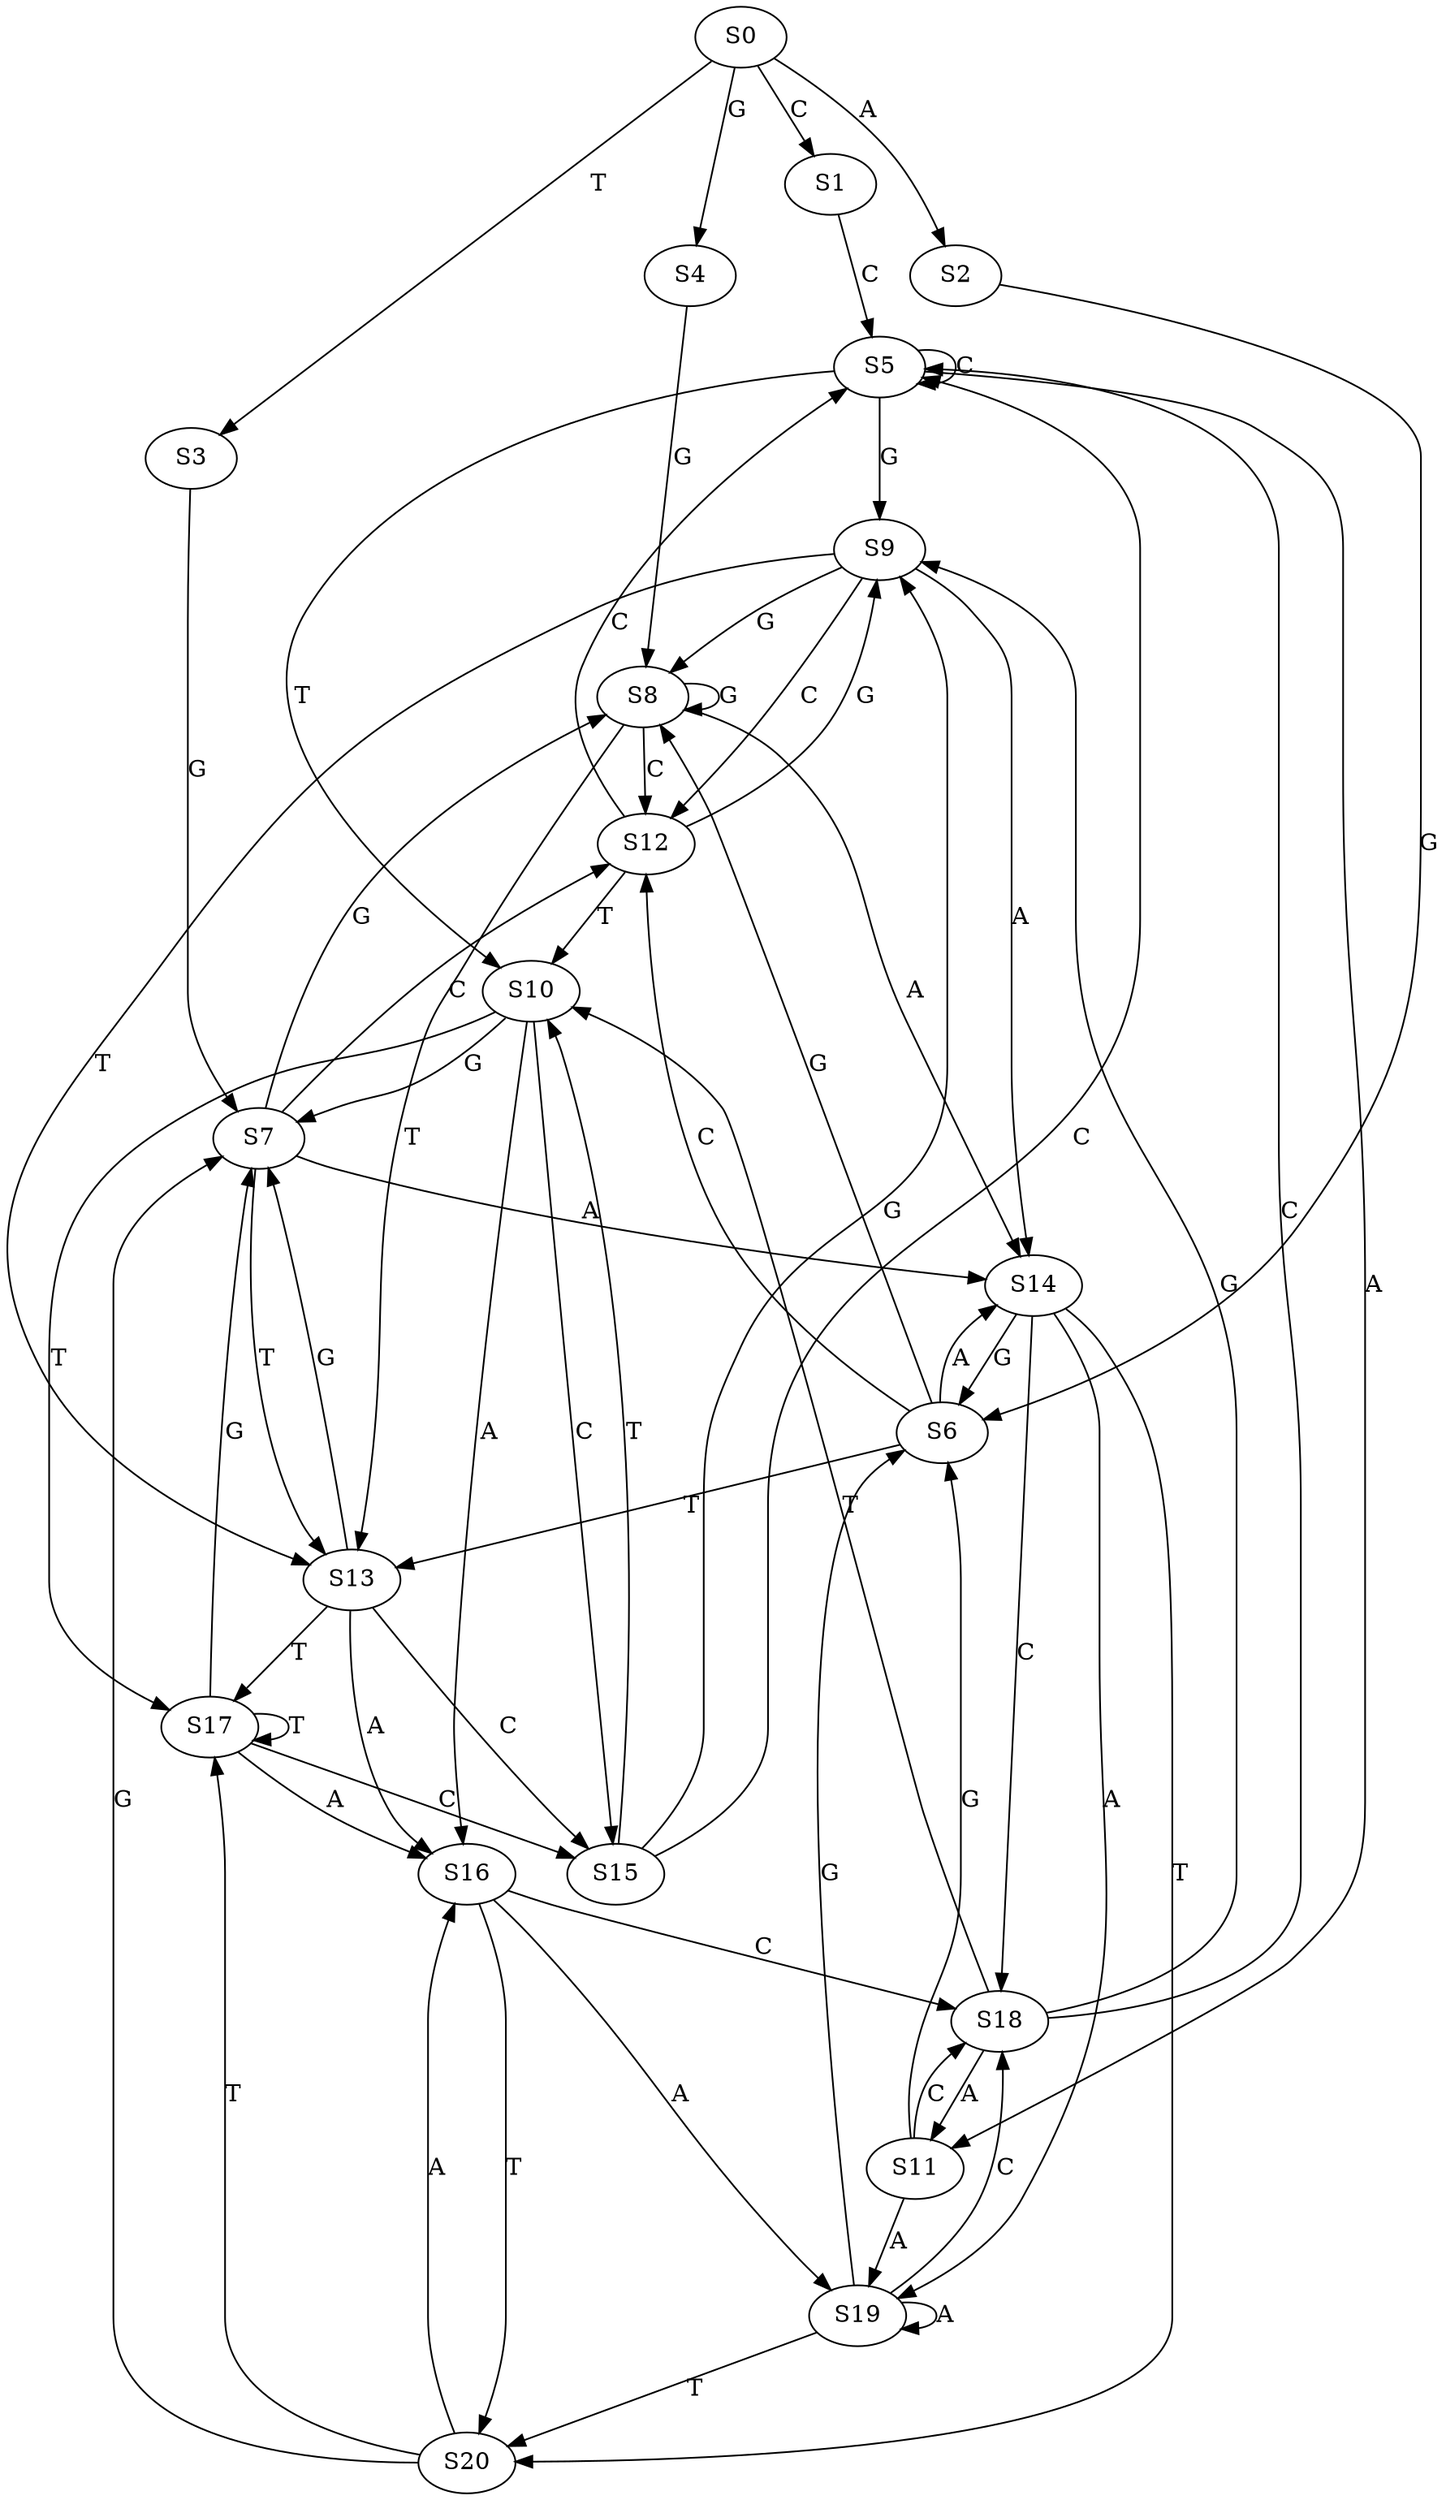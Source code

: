 strict digraph  {
	S0 -> S1 [ label = C ];
	S0 -> S2 [ label = A ];
	S0 -> S3 [ label = T ];
	S0 -> S4 [ label = G ];
	S1 -> S5 [ label = C ];
	S2 -> S6 [ label = G ];
	S3 -> S7 [ label = G ];
	S4 -> S8 [ label = G ];
	S5 -> S9 [ label = G ];
	S5 -> S10 [ label = T ];
	S5 -> S5 [ label = C ];
	S5 -> S11 [ label = A ];
	S6 -> S8 [ label = G ];
	S6 -> S12 [ label = C ];
	S6 -> S13 [ label = T ];
	S6 -> S14 [ label = A ];
	S7 -> S12 [ label = C ];
	S7 -> S14 [ label = A ];
	S7 -> S8 [ label = G ];
	S7 -> S13 [ label = T ];
	S8 -> S13 [ label = T ];
	S8 -> S12 [ label = C ];
	S8 -> S14 [ label = A ];
	S8 -> S8 [ label = G ];
	S9 -> S14 [ label = A ];
	S9 -> S8 [ label = G ];
	S9 -> S12 [ label = C ];
	S9 -> S13 [ label = T ];
	S10 -> S7 [ label = G ];
	S10 -> S15 [ label = C ];
	S10 -> S16 [ label = A ];
	S10 -> S17 [ label = T ];
	S11 -> S18 [ label = C ];
	S11 -> S6 [ label = G ];
	S11 -> S19 [ label = A ];
	S12 -> S9 [ label = G ];
	S12 -> S10 [ label = T ];
	S12 -> S5 [ label = C ];
	S13 -> S7 [ label = G ];
	S13 -> S15 [ label = C ];
	S13 -> S17 [ label = T ];
	S13 -> S16 [ label = A ];
	S14 -> S18 [ label = C ];
	S14 -> S6 [ label = G ];
	S14 -> S19 [ label = A ];
	S14 -> S20 [ label = T ];
	S15 -> S10 [ label = T ];
	S15 -> S9 [ label = G ];
	S15 -> S5 [ label = C ];
	S16 -> S19 [ label = A ];
	S16 -> S18 [ label = C ];
	S16 -> S20 [ label = T ];
	S17 -> S7 [ label = G ];
	S17 -> S16 [ label = A ];
	S17 -> S17 [ label = T ];
	S17 -> S15 [ label = C ];
	S18 -> S10 [ label = T ];
	S18 -> S9 [ label = G ];
	S18 -> S5 [ label = C ];
	S18 -> S11 [ label = A ];
	S19 -> S6 [ label = G ];
	S19 -> S19 [ label = A ];
	S19 -> S18 [ label = C ];
	S19 -> S20 [ label = T ];
	S20 -> S16 [ label = A ];
	S20 -> S17 [ label = T ];
	S20 -> S7 [ label = G ];
}
